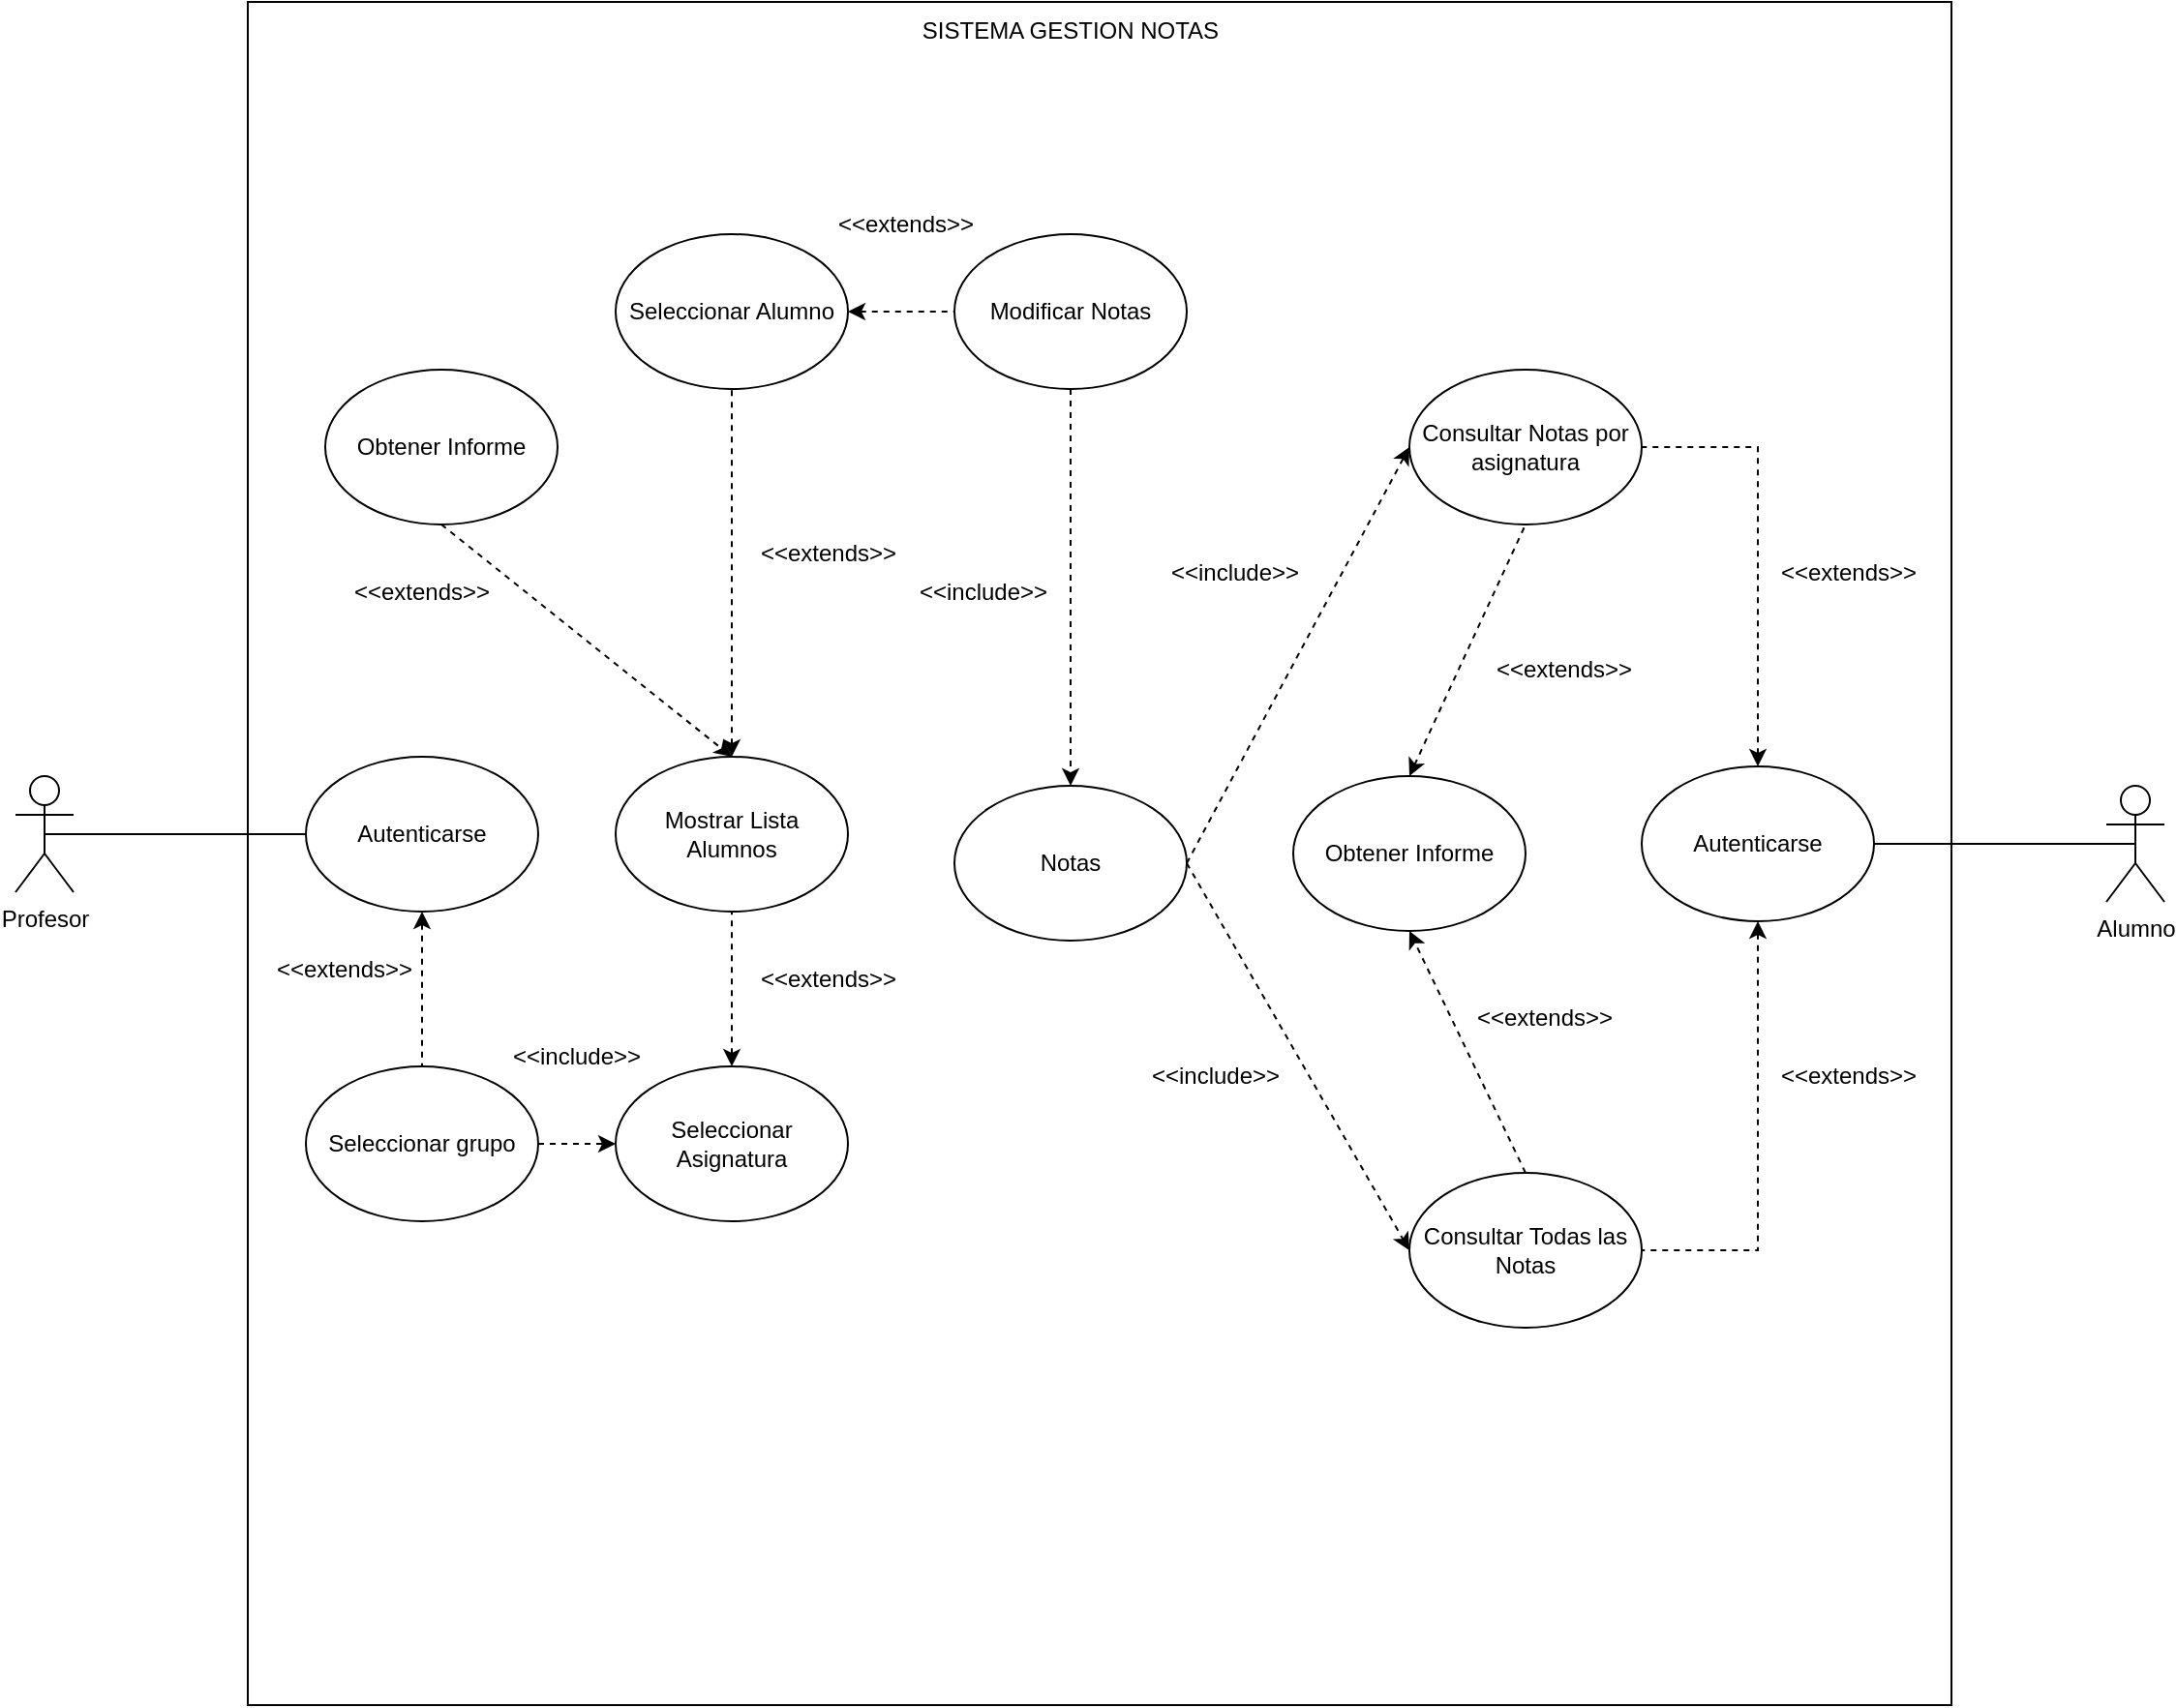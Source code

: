<mxfile version="24.3.1" type="device">
  <diagram name="Página-1" id="psI0fsGS4wjXBD81JZim">
    <mxGraphModel dx="2261" dy="1949" grid="1" gridSize="10" guides="1" tooltips="1" connect="1" arrows="1" fold="1" page="1" pageScale="1" pageWidth="827" pageHeight="1169" math="0" shadow="0">
      <root>
        <mxCell id="0" />
        <mxCell id="1" parent="0" />
        <mxCell id="VjdoGSqcZPOmEABOM26l-2" value="" style="whiteSpace=wrap;html=1;aspect=fixed;" vertex="1" parent="1">
          <mxGeometry x="-30" y="-20" width="880" height="880" as="geometry" />
        </mxCell>
        <mxCell id="VjdoGSqcZPOmEABOM26l-3" value="SISTEMA GESTION NOTAS" style="text;html=1;align=center;verticalAlign=middle;whiteSpace=wrap;rounded=0;" vertex="1" parent="1">
          <mxGeometry x="252" y="-20" width="286" height="30" as="geometry" />
        </mxCell>
        <mxCell id="VjdoGSqcZPOmEABOM26l-4" value="Profesor" style="shape=umlActor;verticalLabelPosition=bottom;verticalAlign=top;html=1;outlineConnect=0;" vertex="1" parent="1">
          <mxGeometry x="-150" y="380" width="30" height="60" as="geometry" />
        </mxCell>
        <mxCell id="VjdoGSqcZPOmEABOM26l-26" style="edgeStyle=orthogonalEdgeStyle;rounded=0;orthogonalLoop=1;jettySize=auto;html=1;exitX=0.5;exitY=0.5;exitDx=0;exitDy=0;exitPerimeter=0;endArrow=none;endFill=0;" edge="1" parent="1" source="VjdoGSqcZPOmEABOM26l-5" target="VjdoGSqcZPOmEABOM26l-16">
          <mxGeometry relative="1" as="geometry" />
        </mxCell>
        <mxCell id="VjdoGSqcZPOmEABOM26l-5" value="Alumno" style="shape=umlActor;verticalLabelPosition=bottom;verticalAlign=top;html=1;outlineConnect=0;" vertex="1" parent="1">
          <mxGeometry x="930" y="385" width="30" height="60" as="geometry" />
        </mxCell>
        <mxCell id="VjdoGSqcZPOmEABOM26l-21" style="edgeStyle=orthogonalEdgeStyle;rounded=0;orthogonalLoop=1;jettySize=auto;html=1;exitX=1;exitY=0.5;exitDx=0;exitDy=0;entryX=0;entryY=0.5;entryDx=0;entryDy=0;endArrow=classic;endFill=1;dashed=1;" edge="1" parent="1" source="VjdoGSqcZPOmEABOM26l-6" target="VjdoGSqcZPOmEABOM26l-7">
          <mxGeometry relative="1" as="geometry" />
        </mxCell>
        <mxCell id="VjdoGSqcZPOmEABOM26l-6" value="Seleccionar grupo" style="ellipse;whiteSpace=wrap;html=1;" vertex="1" parent="1">
          <mxGeometry y="530" width="120" height="80" as="geometry" />
        </mxCell>
        <mxCell id="VjdoGSqcZPOmEABOM26l-22" style="edgeStyle=orthogonalEdgeStyle;rounded=0;orthogonalLoop=1;jettySize=auto;html=1;exitX=0.5;exitY=0;exitDx=0;exitDy=0;entryX=0.5;entryY=1;entryDx=0;entryDy=0;endArrow=none;endFill=0;dashed=1;startArrow=classic;startFill=1;" edge="1" parent="1" source="VjdoGSqcZPOmEABOM26l-7" target="VjdoGSqcZPOmEABOM26l-8">
          <mxGeometry relative="1" as="geometry" />
        </mxCell>
        <mxCell id="VjdoGSqcZPOmEABOM26l-7" value="Seleccionar Asignatura" style="ellipse;whiteSpace=wrap;html=1;" vertex="1" parent="1">
          <mxGeometry x="160" y="530" width="120" height="80" as="geometry" />
        </mxCell>
        <mxCell id="VjdoGSqcZPOmEABOM26l-8" value="Mostrar Lista Alumnos" style="ellipse;whiteSpace=wrap;html=1;" vertex="1" parent="1">
          <mxGeometry x="160" y="370" width="120" height="80" as="geometry" />
        </mxCell>
        <mxCell id="VjdoGSqcZPOmEABOM26l-9" value="Seleccionar Alumno" style="ellipse;whiteSpace=wrap;html=1;" vertex="1" parent="1">
          <mxGeometry x="160" y="100" width="120" height="80" as="geometry" />
        </mxCell>
        <mxCell id="VjdoGSqcZPOmEABOM26l-32" style="edgeStyle=orthogonalEdgeStyle;rounded=0;orthogonalLoop=1;jettySize=auto;html=1;exitX=0.5;exitY=1;exitDx=0;exitDy=0;endArrow=classic;endFill=1;dashed=1;" edge="1" parent="1" source="VjdoGSqcZPOmEABOM26l-10" target="VjdoGSqcZPOmEABOM26l-31">
          <mxGeometry relative="1" as="geometry" />
        </mxCell>
        <mxCell id="VjdoGSqcZPOmEABOM26l-10" value="Modificar Notas" style="ellipse;whiteSpace=wrap;html=1;" vertex="1" parent="1">
          <mxGeometry x="335" y="100" width="120" height="80" as="geometry" />
        </mxCell>
        <mxCell id="VjdoGSqcZPOmEABOM26l-11" value="Consultar Todas las Notas" style="ellipse;whiteSpace=wrap;html=1;" vertex="1" parent="1">
          <mxGeometry x="570" y="585" width="120" height="80" as="geometry" />
        </mxCell>
        <mxCell id="VjdoGSqcZPOmEABOM26l-12" value="Consultar Notas por asignatura" style="ellipse;whiteSpace=wrap;html=1;" vertex="1" parent="1">
          <mxGeometry x="570" y="170" width="120" height="80" as="geometry" />
        </mxCell>
        <mxCell id="VjdoGSqcZPOmEABOM26l-13" value="Obtener Informe" style="ellipse;whiteSpace=wrap;html=1;" vertex="1" parent="1">
          <mxGeometry x="510" y="380" width="120" height="80" as="geometry" />
        </mxCell>
        <mxCell id="VjdoGSqcZPOmEABOM26l-14" value="Obtener Informe" style="ellipse;whiteSpace=wrap;html=1;" vertex="1" parent="1">
          <mxGeometry x="10" y="170" width="120" height="80" as="geometry" />
        </mxCell>
        <mxCell id="VjdoGSqcZPOmEABOM26l-19" style="edgeStyle=orthogonalEdgeStyle;rounded=0;orthogonalLoop=1;jettySize=auto;html=1;exitX=0.5;exitY=1;exitDx=0;exitDy=0;endArrow=none;endFill=0;dashed=1;startArrow=classic;startFill=1;" edge="1" parent="1" source="VjdoGSqcZPOmEABOM26l-15" target="VjdoGSqcZPOmEABOM26l-6">
          <mxGeometry relative="1" as="geometry" />
        </mxCell>
        <mxCell id="VjdoGSqcZPOmEABOM26l-15" value="Autenticarse" style="ellipse;whiteSpace=wrap;html=1;" vertex="1" parent="1">
          <mxGeometry y="370" width="120" height="80" as="geometry" />
        </mxCell>
        <mxCell id="VjdoGSqcZPOmEABOM26l-27" style="edgeStyle=orthogonalEdgeStyle;rounded=0;orthogonalLoop=1;jettySize=auto;html=1;exitX=0.5;exitY=0;exitDx=0;exitDy=0;entryX=1;entryY=0.5;entryDx=0;entryDy=0;endArrow=none;endFill=0;dashed=1;startArrow=classic;startFill=1;" edge="1" parent="1" source="VjdoGSqcZPOmEABOM26l-16" target="VjdoGSqcZPOmEABOM26l-12">
          <mxGeometry relative="1" as="geometry" />
        </mxCell>
        <mxCell id="VjdoGSqcZPOmEABOM26l-28" style="edgeStyle=orthogonalEdgeStyle;rounded=0;orthogonalLoop=1;jettySize=auto;html=1;exitX=0.5;exitY=1;exitDx=0;exitDy=0;entryX=1;entryY=0.5;entryDx=0;entryDy=0;endArrow=none;endFill=0;dashed=1;startArrow=classic;startFill=1;" edge="1" parent="1" source="VjdoGSqcZPOmEABOM26l-16" target="VjdoGSqcZPOmEABOM26l-11">
          <mxGeometry relative="1" as="geometry" />
        </mxCell>
        <mxCell id="VjdoGSqcZPOmEABOM26l-16" value="Autenticarse" style="ellipse;whiteSpace=wrap;html=1;" vertex="1" parent="1">
          <mxGeometry x="690" y="375" width="120" height="80" as="geometry" />
        </mxCell>
        <mxCell id="VjdoGSqcZPOmEABOM26l-31" value="Notas" style="ellipse;whiteSpace=wrap;html=1;" vertex="1" parent="1">
          <mxGeometry x="335" y="385" width="120" height="80" as="geometry" />
        </mxCell>
        <mxCell id="VjdoGSqcZPOmEABOM26l-33" value="" style="endArrow=classic;html=1;rounded=0;exitX=0.5;exitY=1;exitDx=0;exitDy=0;entryX=0.5;entryY=0;entryDx=0;entryDy=0;dashed=1;endFill=1;startArrow=none;startFill=0;" edge="1" parent="1" source="VjdoGSqcZPOmEABOM26l-14" target="VjdoGSqcZPOmEABOM26l-8">
          <mxGeometry width="50" height="50" relative="1" as="geometry">
            <mxPoint x="380" y="560" as="sourcePoint" />
            <mxPoint x="430" y="510" as="targetPoint" />
          </mxGeometry>
        </mxCell>
        <mxCell id="VjdoGSqcZPOmEABOM26l-34" value="" style="endArrow=none;html=1;rounded=0;entryX=0.5;entryY=1;entryDx=0;entryDy=0;dashed=1;startArrow=classic;startFill=1;" edge="1" parent="1" target="VjdoGSqcZPOmEABOM26l-9">
          <mxGeometry width="50" height="50" relative="1" as="geometry">
            <mxPoint x="220" y="370" as="sourcePoint" />
            <mxPoint x="300" y="280" as="targetPoint" />
          </mxGeometry>
        </mxCell>
        <mxCell id="VjdoGSqcZPOmEABOM26l-35" value="" style="endArrow=none;html=1;rounded=0;entryX=0;entryY=0.5;entryDx=0;entryDy=0;exitX=1;exitY=0.5;exitDx=0;exitDy=0;dashed=1;startArrow=classic;startFill=1;" edge="1" parent="1" source="VjdoGSqcZPOmEABOM26l-9" target="VjdoGSqcZPOmEABOM26l-10">
          <mxGeometry width="50" height="50" relative="1" as="geometry">
            <mxPoint x="220" y="120" as="sourcePoint" />
            <mxPoint x="270" y="70" as="targetPoint" />
          </mxGeometry>
        </mxCell>
        <mxCell id="VjdoGSqcZPOmEABOM26l-36" value="" style="endArrow=classic;html=1;rounded=0;entryX=0;entryY=0.5;entryDx=0;entryDy=0;exitX=1;exitY=0.5;exitDx=0;exitDy=0;dashed=1;endFill=1;" edge="1" parent="1" source="VjdoGSqcZPOmEABOM26l-31" target="VjdoGSqcZPOmEABOM26l-12">
          <mxGeometry width="50" height="50" relative="1" as="geometry">
            <mxPoint x="460" y="320" as="sourcePoint" />
            <mxPoint x="510" y="270" as="targetPoint" />
          </mxGeometry>
        </mxCell>
        <mxCell id="VjdoGSqcZPOmEABOM26l-37" value="" style="endArrow=classic;html=1;rounded=0;exitX=1;exitY=0.5;exitDx=0;exitDy=0;entryX=0;entryY=0.5;entryDx=0;entryDy=0;dashed=1;endFill=1;" edge="1" parent="1" source="VjdoGSqcZPOmEABOM26l-31" target="VjdoGSqcZPOmEABOM26l-11">
          <mxGeometry width="50" height="50" relative="1" as="geometry">
            <mxPoint x="400" y="610" as="sourcePoint" />
            <mxPoint x="450" y="560" as="targetPoint" />
          </mxGeometry>
        </mxCell>
        <mxCell id="VjdoGSqcZPOmEABOM26l-39" value="" style="endArrow=none;html=1;rounded=0;exitX=0.5;exitY=0.5;exitDx=0;exitDy=0;exitPerimeter=0;entryX=0;entryY=0.5;entryDx=0;entryDy=0;" edge="1" parent="1" source="VjdoGSqcZPOmEABOM26l-4" target="VjdoGSqcZPOmEABOM26l-15">
          <mxGeometry width="50" height="50" relative="1" as="geometry">
            <mxPoint x="380" y="370" as="sourcePoint" />
            <mxPoint x="430" y="320" as="targetPoint" />
          </mxGeometry>
        </mxCell>
        <mxCell id="VjdoGSqcZPOmEABOM26l-40" value="" style="endArrow=none;html=1;rounded=0;entryX=0.5;entryY=1;entryDx=0;entryDy=0;exitX=0.5;exitY=0;exitDx=0;exitDy=0;dashed=1;endFill=0;startArrow=classic;startFill=1;" edge="1" parent="1" source="VjdoGSqcZPOmEABOM26l-13" target="VjdoGSqcZPOmEABOM26l-12">
          <mxGeometry width="50" height="50" relative="1" as="geometry">
            <mxPoint x="380" y="650" as="sourcePoint" />
            <mxPoint x="430" y="600" as="targetPoint" />
          </mxGeometry>
        </mxCell>
        <mxCell id="VjdoGSqcZPOmEABOM26l-41" value="" style="endArrow=classic;html=1;rounded=0;exitX=0.5;exitY=0;exitDx=0;exitDy=0;entryX=0.5;entryY=1;entryDx=0;entryDy=0;dashed=1;startArrow=none;startFill=0;endFill=1;" edge="1" parent="1" source="VjdoGSqcZPOmEABOM26l-11" target="VjdoGSqcZPOmEABOM26l-13">
          <mxGeometry width="50" height="50" relative="1" as="geometry">
            <mxPoint x="380" y="660" as="sourcePoint" />
            <mxPoint x="430" y="610" as="targetPoint" />
          </mxGeometry>
        </mxCell>
        <mxCell id="VjdoGSqcZPOmEABOM26l-42" value="&amp;lt;&amp;lt;include&amp;gt;&amp;gt;" style="text;html=1;align=center;verticalAlign=middle;whiteSpace=wrap;rounded=0;" vertex="1" parent="1">
          <mxGeometry x="450" y="260" width="60" height="30" as="geometry" />
        </mxCell>
        <mxCell id="VjdoGSqcZPOmEABOM26l-44" value="&amp;lt;&amp;lt;include&amp;gt;&amp;gt;" style="text;html=1;align=center;verticalAlign=middle;whiteSpace=wrap;rounded=0;" vertex="1" parent="1">
          <mxGeometry x="110" y="510" width="60" height="30" as="geometry" />
        </mxCell>
        <mxCell id="VjdoGSqcZPOmEABOM26l-45" value="&amp;lt;&amp;lt;extends&amp;gt;&amp;gt;" style="text;html=1;align=center;verticalAlign=middle;whiteSpace=wrap;rounded=0;" vertex="1" parent="1">
          <mxGeometry x="30" y="270" width="60" height="30" as="geometry" />
        </mxCell>
        <mxCell id="VjdoGSqcZPOmEABOM26l-46" value="&amp;lt;&amp;lt;extends&amp;gt;&amp;gt;" style="text;html=1;align=center;verticalAlign=middle;whiteSpace=wrap;rounded=0;" vertex="1" parent="1">
          <mxGeometry x="-10" y="465" width="60" height="30" as="geometry" />
        </mxCell>
        <mxCell id="VjdoGSqcZPOmEABOM26l-47" value="&amp;lt;&amp;lt;extends&amp;gt;&amp;gt;" style="text;html=1;align=center;verticalAlign=middle;whiteSpace=wrap;rounded=0;" vertex="1" parent="1">
          <mxGeometry x="240" y="470" width="60" height="30" as="geometry" />
        </mxCell>
        <mxCell id="VjdoGSqcZPOmEABOM26l-48" value="&amp;lt;&amp;lt;extends&amp;gt;&amp;gt;" style="text;html=1;align=center;verticalAlign=middle;whiteSpace=wrap;rounded=0;" vertex="1" parent="1">
          <mxGeometry x="240" y="250" width="60" height="30" as="geometry" />
        </mxCell>
        <mxCell id="VjdoGSqcZPOmEABOM26l-49" value="&amp;lt;&amp;lt;extends&amp;gt;&amp;gt;" style="text;html=1;align=center;verticalAlign=middle;whiteSpace=wrap;rounded=0;" vertex="1" parent="1">
          <mxGeometry x="280" y="80" width="60" height="30" as="geometry" />
        </mxCell>
        <mxCell id="VjdoGSqcZPOmEABOM26l-50" value="&amp;lt;&amp;lt;include&amp;gt;&amp;gt;" style="text;html=1;align=center;verticalAlign=middle;whiteSpace=wrap;rounded=0;" vertex="1" parent="1">
          <mxGeometry x="320" y="270" width="60" height="30" as="geometry" />
        </mxCell>
        <mxCell id="VjdoGSqcZPOmEABOM26l-51" value="&amp;lt;&amp;lt;extends&amp;gt;&amp;gt;" style="text;html=1;align=center;verticalAlign=middle;whiteSpace=wrap;rounded=0;" vertex="1" parent="1">
          <mxGeometry x="767" y="520" width="60" height="30" as="geometry" />
        </mxCell>
        <mxCell id="VjdoGSqcZPOmEABOM26l-52" value="&amp;lt;&amp;lt;extends&amp;gt;&amp;gt;" style="text;html=1;align=center;verticalAlign=middle;whiteSpace=wrap;rounded=0;" vertex="1" parent="1">
          <mxGeometry x="767" y="260" width="60" height="30" as="geometry" />
        </mxCell>
        <mxCell id="VjdoGSqcZPOmEABOM26l-53" value="&amp;lt;&amp;lt;extends&amp;gt;&amp;gt;" style="text;html=1;align=center;verticalAlign=middle;whiteSpace=wrap;rounded=0;" vertex="1" parent="1">
          <mxGeometry x="620" y="310" width="60" height="30" as="geometry" />
        </mxCell>
        <mxCell id="VjdoGSqcZPOmEABOM26l-54" value="&amp;lt;&amp;lt;extends&amp;gt;&amp;gt;" style="text;html=1;align=center;verticalAlign=middle;whiteSpace=wrap;rounded=0;" vertex="1" parent="1">
          <mxGeometry x="610" y="490" width="60" height="30" as="geometry" />
        </mxCell>
        <mxCell id="VjdoGSqcZPOmEABOM26l-55" value="&amp;lt;&amp;lt;include&amp;gt;&amp;gt;" style="text;html=1;align=center;verticalAlign=middle;whiteSpace=wrap;rounded=0;" vertex="1" parent="1">
          <mxGeometry x="440" y="520" width="60" height="30" as="geometry" />
        </mxCell>
      </root>
    </mxGraphModel>
  </diagram>
</mxfile>
